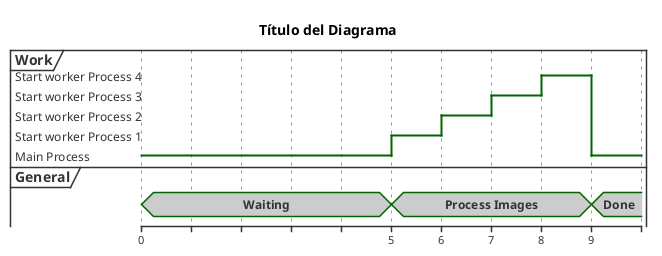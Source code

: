 @startuml Samples
    skin rose
    skinparam classFontName Calibri
    skinparam shadowing false

    title Título del Diagrama
'==================================

robust "Work" as W
concise "General" as G

@W
0 is "Main Process"
+5 is "Start worker Process 1"
+1 is "Start worker Process 2"
+1 is "Start worker Process 3"
+1 is "Start worker Process 4"
+1 is "Main Process"

@G
0 is Waiting
+5 is "Process Images"
+4 is "Done"

@enduml